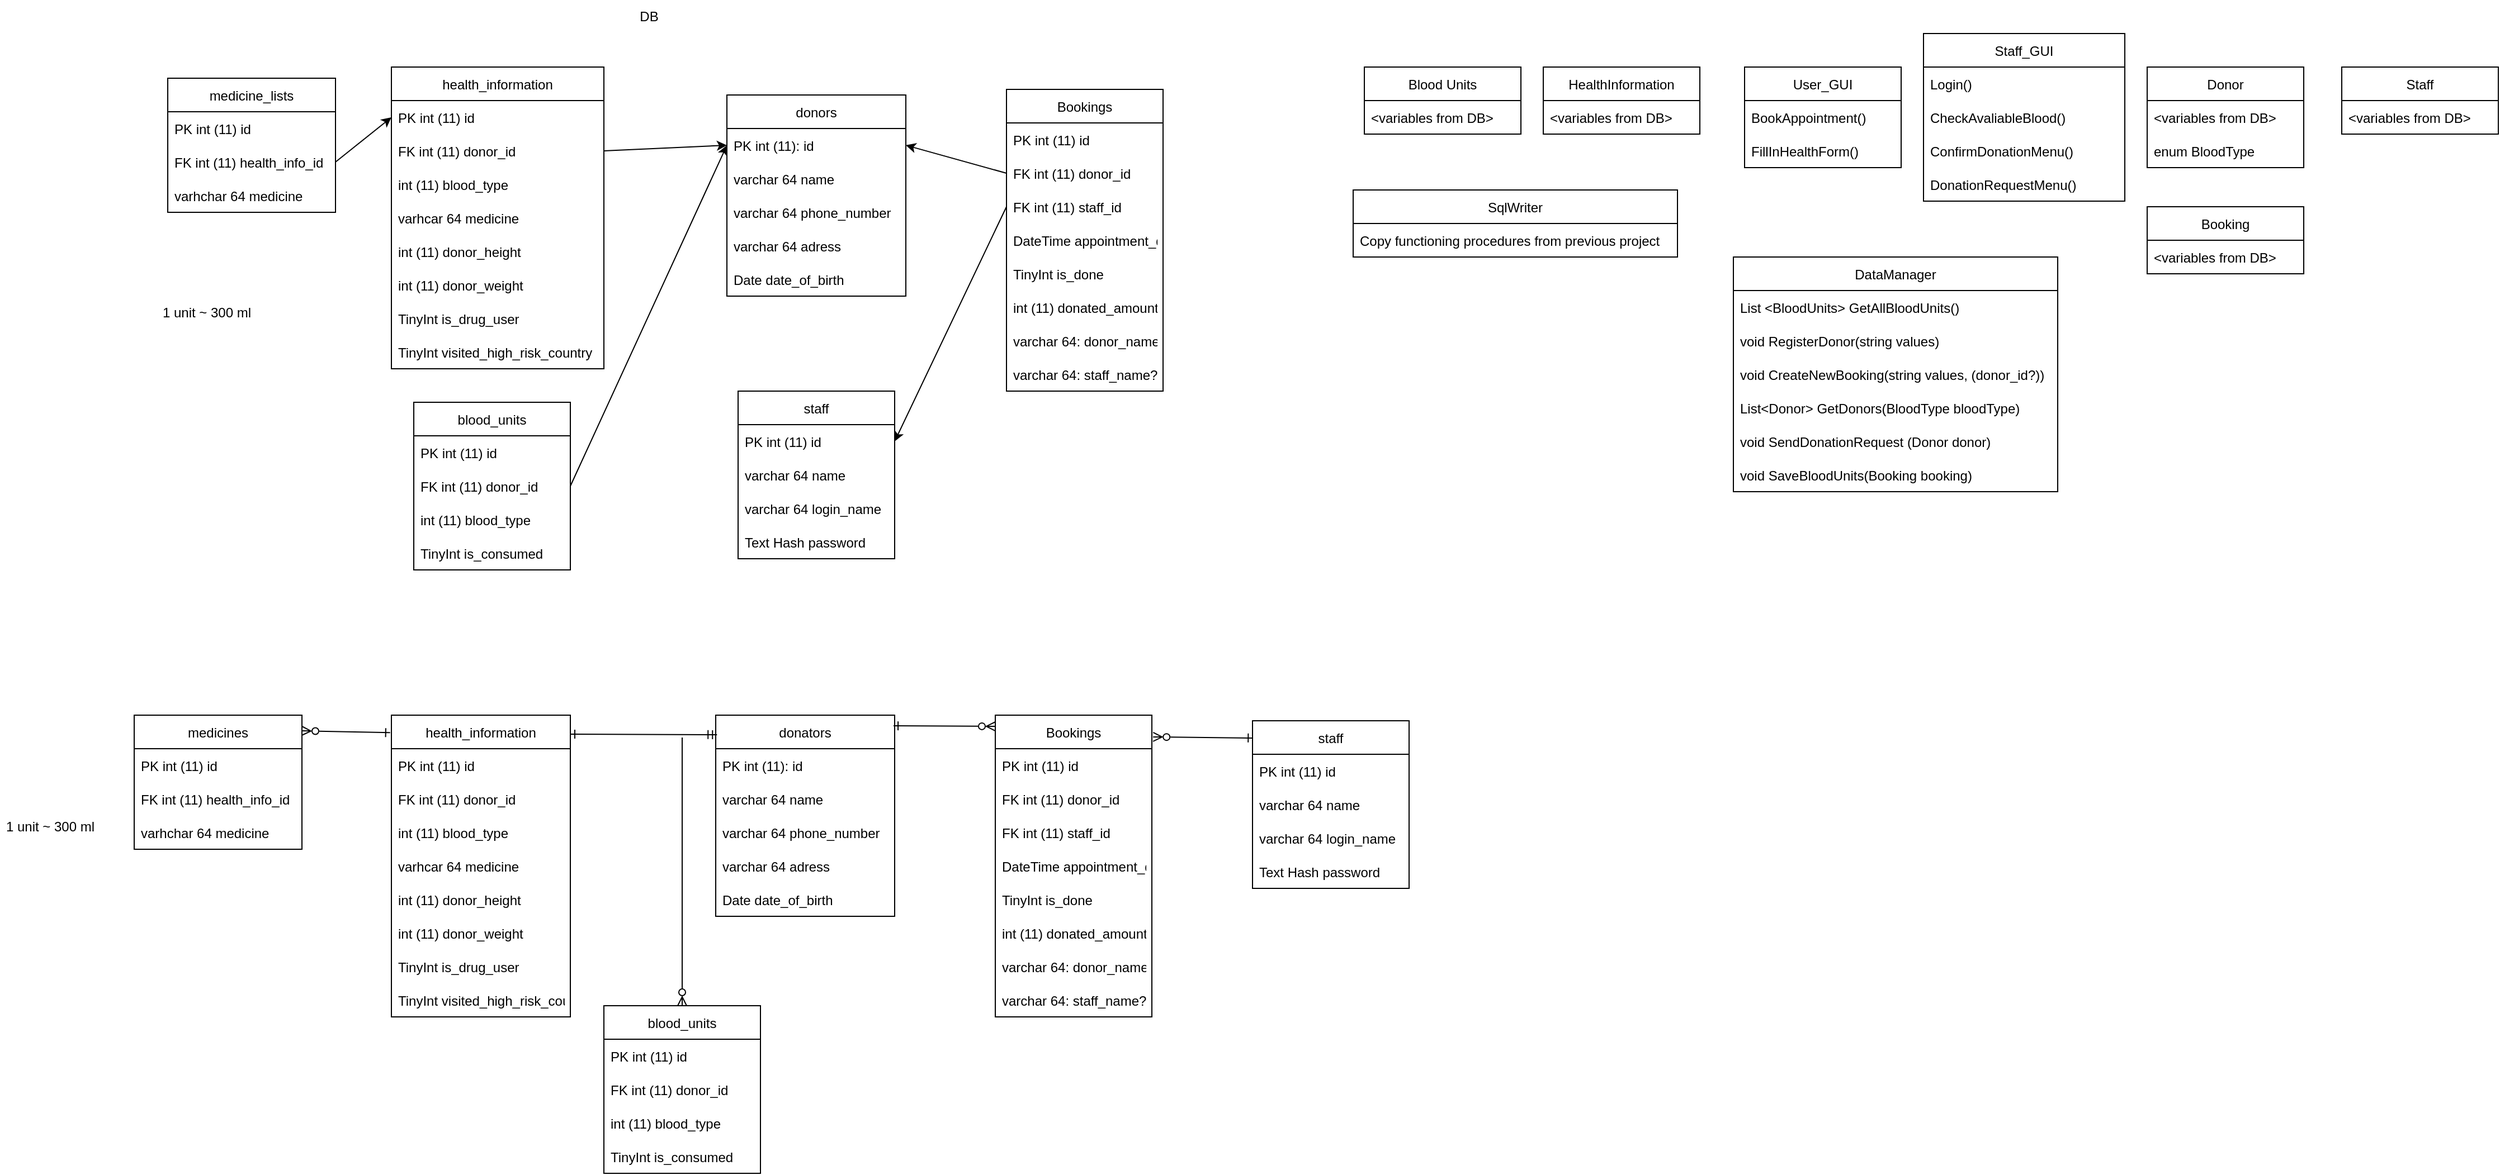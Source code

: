 <mxfile version="20.5.1" type="device"><diagram id="3hkA4njMmYi6qQgSDzNr" name="Sida-1"><mxGraphModel dx="2823" dy="1118" grid="1" gridSize="10" guides="1" tooltips="1" connect="1" arrows="1" fold="1" page="1" pageScale="1" pageWidth="827" pageHeight="1169" math="0" shadow="0"><root><mxCell id="0"/><mxCell id="1" parent="0"/><mxCell id="ZJ0-3q28XxviAL9PhtGV-5" value="health_information" style="swimlane;fontStyle=0;childLayout=stackLayout;horizontal=1;startSize=30;horizontalStack=0;resizeParent=1;resizeParentMax=0;resizeLast=0;collapsible=1;marginBottom=0;" vertex="1" parent="1"><mxGeometry x="-230" y="100" width="190" height="270" as="geometry"/></mxCell><mxCell id="ZJ0-3q28XxviAL9PhtGV-6" value="PK int (11) id" style="text;strokeColor=none;fillColor=none;align=left;verticalAlign=middle;spacingLeft=4;spacingRight=4;overflow=hidden;points=[[0,0.5],[1,0.5]];portConstraint=eastwest;rotatable=0;" vertex="1" parent="ZJ0-3q28XxviAL9PhtGV-5"><mxGeometry y="30" width="190" height="30" as="geometry"/></mxCell><mxCell id="ZJ0-3q28XxviAL9PhtGV-7" value="FK int (11) donor_id" style="text;strokeColor=none;fillColor=none;align=left;verticalAlign=middle;spacingLeft=4;spacingRight=4;overflow=hidden;points=[[0,0.5],[1,0.5]];portConstraint=eastwest;rotatable=0;" vertex="1" parent="ZJ0-3q28XxviAL9PhtGV-5"><mxGeometry y="60" width="190" height="30" as="geometry"/></mxCell><mxCell id="ZJ0-3q28XxviAL9PhtGV-8" value="int (11) blood_type" style="text;strokeColor=none;fillColor=none;align=left;verticalAlign=middle;spacingLeft=4;spacingRight=4;overflow=hidden;points=[[0,0.5],[1,0.5]];portConstraint=eastwest;rotatable=0;" vertex="1" parent="ZJ0-3q28XxviAL9PhtGV-5"><mxGeometry y="90" width="190" height="30" as="geometry"/></mxCell><mxCell id="ZJ0-3q28XxviAL9PhtGV-50" value="varhcar 64 medicine" style="text;strokeColor=none;fillColor=none;align=left;verticalAlign=middle;spacingLeft=4;spacingRight=4;overflow=hidden;points=[[0,0.5],[1,0.5]];portConstraint=eastwest;rotatable=0;" vertex="1" parent="ZJ0-3q28XxviAL9PhtGV-5"><mxGeometry y="120" width="190" height="30" as="geometry"/></mxCell><mxCell id="ZJ0-3q28XxviAL9PhtGV-60" value="int (11) donor_height" style="text;strokeColor=none;fillColor=none;align=left;verticalAlign=middle;spacingLeft=4;spacingRight=4;overflow=hidden;points=[[0,0.5],[1,0.5]];portConstraint=eastwest;rotatable=0;" vertex="1" parent="ZJ0-3q28XxviAL9PhtGV-5"><mxGeometry y="150" width="190" height="30" as="geometry"/></mxCell><mxCell id="ZJ0-3q28XxviAL9PhtGV-61" value="int (11) donor_weight" style="text;strokeColor=none;fillColor=none;align=left;verticalAlign=middle;spacingLeft=4;spacingRight=4;overflow=hidden;points=[[0,0.5],[1,0.5]];portConstraint=eastwest;rotatable=0;" vertex="1" parent="ZJ0-3q28XxviAL9PhtGV-5"><mxGeometry y="180" width="190" height="30" as="geometry"/></mxCell><mxCell id="ZJ0-3q28XxviAL9PhtGV-224" value="TinyInt is_drug_user" style="text;strokeColor=none;fillColor=none;align=left;verticalAlign=middle;spacingLeft=4;spacingRight=4;overflow=hidden;points=[[0,0.5],[1,0.5]];portConstraint=eastwest;rotatable=0;" vertex="1" parent="ZJ0-3q28XxviAL9PhtGV-5"><mxGeometry y="210" width="190" height="30" as="geometry"/></mxCell><mxCell id="ZJ0-3q28XxviAL9PhtGV-225" value="TinyInt visited_high_risk_country" style="text;strokeColor=none;fillColor=none;align=left;verticalAlign=middle;spacingLeft=4;spacingRight=4;overflow=hidden;points=[[0,0.5],[1,0.5]];portConstraint=eastwest;rotatable=0;" vertex="1" parent="ZJ0-3q28XxviAL9PhtGV-5"><mxGeometry y="240" width="190" height="30" as="geometry"/></mxCell><mxCell id="ZJ0-3q28XxviAL9PhtGV-25" value="donors" style="swimlane;fontStyle=0;childLayout=stackLayout;horizontal=1;startSize=30;horizontalStack=0;resizeParent=1;resizeParentMax=0;resizeLast=0;collapsible=1;marginBottom=0;" vertex="1" parent="1"><mxGeometry x="70" y="125" width="160" height="180" as="geometry"/></mxCell><mxCell id="ZJ0-3q28XxviAL9PhtGV-26" value="PK int (11): id" style="text;strokeColor=none;fillColor=none;align=left;verticalAlign=middle;spacingLeft=4;spacingRight=4;overflow=hidden;points=[[0,0.5],[1,0.5]];portConstraint=eastwest;rotatable=0;" vertex="1" parent="ZJ0-3q28XxviAL9PhtGV-25"><mxGeometry y="30" width="160" height="30" as="geometry"/></mxCell><mxCell id="ZJ0-3q28XxviAL9PhtGV-28" value="varchar 64 name" style="text;strokeColor=none;fillColor=none;align=left;verticalAlign=middle;spacingLeft=4;spacingRight=4;overflow=hidden;points=[[0,0.5],[1,0.5]];portConstraint=eastwest;rotatable=0;" vertex="1" parent="ZJ0-3q28XxviAL9PhtGV-25"><mxGeometry y="60" width="160" height="30" as="geometry"/></mxCell><mxCell id="ZJ0-3q28XxviAL9PhtGV-52" value="varchar 64 phone_number" style="text;strokeColor=none;fillColor=none;align=left;verticalAlign=middle;spacingLeft=4;spacingRight=4;overflow=hidden;points=[[0,0.5],[1,0.5]];portConstraint=eastwest;rotatable=0;" vertex="1" parent="ZJ0-3q28XxviAL9PhtGV-25"><mxGeometry y="90" width="160" height="30" as="geometry"/></mxCell><mxCell id="ZJ0-3q28XxviAL9PhtGV-53" value="varchar 64 adress" style="text;strokeColor=none;fillColor=none;align=left;verticalAlign=middle;spacingLeft=4;spacingRight=4;overflow=hidden;points=[[0,0.5],[1,0.5]];portConstraint=eastwest;rotatable=0;" vertex="1" parent="ZJ0-3q28XxviAL9PhtGV-25"><mxGeometry y="120" width="160" height="30" as="geometry"/></mxCell><mxCell id="ZJ0-3q28XxviAL9PhtGV-55" value="Date date_of_birth" style="text;strokeColor=none;fillColor=none;align=left;verticalAlign=middle;spacingLeft=4;spacingRight=4;overflow=hidden;points=[[0,0.5],[1,0.5]];portConstraint=eastwest;rotatable=0;" vertex="1" parent="ZJ0-3q28XxviAL9PhtGV-25"><mxGeometry y="150" width="160" height="30" as="geometry"/></mxCell><mxCell id="ZJ0-3q28XxviAL9PhtGV-29" value="User_GUI" style="swimlane;fontStyle=0;childLayout=stackLayout;horizontal=1;startSize=30;horizontalStack=0;resizeParent=1;resizeParentMax=0;resizeLast=0;collapsible=1;marginBottom=0;" vertex="1" parent="1"><mxGeometry x="980" y="100" width="140" height="90" as="geometry"/></mxCell><mxCell id="ZJ0-3q28XxviAL9PhtGV-196" value="BookAppointment()" style="text;strokeColor=none;fillColor=none;align=left;verticalAlign=middle;spacingLeft=4;spacingRight=4;overflow=hidden;points=[[0,0.5],[1,0.5]];portConstraint=eastwest;rotatable=0;" vertex="1" parent="ZJ0-3q28XxviAL9PhtGV-29"><mxGeometry y="30" width="140" height="30" as="geometry"/></mxCell><mxCell id="ZJ0-3q28XxviAL9PhtGV-197" value="FillInHealthForm()" style="text;strokeColor=none;fillColor=none;align=left;verticalAlign=middle;spacingLeft=4;spacingRight=4;overflow=hidden;points=[[0,0.5],[1,0.5]];portConstraint=eastwest;rotatable=0;" vertex="1" parent="ZJ0-3q28XxviAL9PhtGV-29"><mxGeometry y="60" width="140" height="30" as="geometry"/></mxCell><mxCell id="ZJ0-3q28XxviAL9PhtGV-37" value="staff" style="swimlane;fontStyle=0;childLayout=stackLayout;horizontal=1;startSize=30;horizontalStack=0;resizeParent=1;resizeParentMax=0;resizeLast=0;collapsible=1;marginBottom=0;" vertex="1" parent="1"><mxGeometry x="80" y="390" width="140" height="150" as="geometry"/></mxCell><mxCell id="ZJ0-3q28XxviAL9PhtGV-38" value="PK int (11) id" style="text;strokeColor=none;fillColor=none;align=left;verticalAlign=middle;spacingLeft=4;spacingRight=4;overflow=hidden;points=[[0,0.5],[1,0.5]];portConstraint=eastwest;rotatable=0;" vertex="1" parent="ZJ0-3q28XxviAL9PhtGV-37"><mxGeometry y="30" width="140" height="30" as="geometry"/></mxCell><mxCell id="ZJ0-3q28XxviAL9PhtGV-46" value="varchar 64 name" style="text;strokeColor=none;fillColor=none;align=left;verticalAlign=middle;spacingLeft=4;spacingRight=4;overflow=hidden;points=[[0,0.5],[1,0.5]];portConstraint=eastwest;rotatable=0;" vertex="1" parent="ZJ0-3q28XxviAL9PhtGV-37"><mxGeometry y="60" width="140" height="30" as="geometry"/></mxCell><mxCell id="ZJ0-3q28XxviAL9PhtGV-40" value="varchar 64 login_name" style="text;strokeColor=none;fillColor=none;align=left;verticalAlign=middle;spacingLeft=4;spacingRight=4;overflow=hidden;points=[[0,0.5],[1,0.5]];portConstraint=eastwest;rotatable=0;" vertex="1" parent="ZJ0-3q28XxviAL9PhtGV-37"><mxGeometry y="90" width="140" height="30" as="geometry"/></mxCell><mxCell id="ZJ0-3q28XxviAL9PhtGV-45" value="Text Hash password" style="text;strokeColor=none;fillColor=none;align=left;verticalAlign=middle;spacingLeft=4;spacingRight=4;overflow=hidden;points=[[0,0.5],[1,0.5]];portConstraint=eastwest;rotatable=0;" vertex="1" parent="ZJ0-3q28XxviAL9PhtGV-37"><mxGeometry y="120" width="140" height="30" as="geometry"/></mxCell><mxCell id="ZJ0-3q28XxviAL9PhtGV-41" value="DB" style="text;html=1;align=center;verticalAlign=middle;resizable=0;points=[];autosize=1;strokeColor=none;fillColor=none;" vertex="1" parent="1"><mxGeometry x="-20" y="40" width="40" height="30" as="geometry"/></mxCell><mxCell id="ZJ0-3q28XxviAL9PhtGV-56" value="Staff_GUI" style="swimlane;fontStyle=0;childLayout=stackLayout;horizontal=1;startSize=30;horizontalStack=0;resizeParent=1;resizeParentMax=0;resizeLast=0;collapsible=1;marginBottom=0;" vertex="1" parent="1"><mxGeometry x="1140" y="70" width="180" height="150" as="geometry"/></mxCell><mxCell id="ZJ0-3q28XxviAL9PhtGV-57" value="Login()" style="text;strokeColor=none;fillColor=none;align=left;verticalAlign=middle;spacingLeft=4;spacingRight=4;overflow=hidden;points=[[0,0.5],[1,0.5]];portConstraint=eastwest;rotatable=0;" vertex="1" parent="ZJ0-3q28XxviAL9PhtGV-56"><mxGeometry y="30" width="180" height="30" as="geometry"/></mxCell><mxCell id="ZJ0-3q28XxviAL9PhtGV-58" value="CheckAvaliableBlood()" style="text;strokeColor=none;fillColor=none;align=left;verticalAlign=middle;spacingLeft=4;spacingRight=4;overflow=hidden;points=[[0,0.5],[1,0.5]];portConstraint=eastwest;rotatable=0;" vertex="1" parent="ZJ0-3q28XxviAL9PhtGV-56"><mxGeometry y="60" width="180" height="30" as="geometry"/></mxCell><mxCell id="ZJ0-3q28XxviAL9PhtGV-59" value="ConfirmDonationMenu()" style="text;strokeColor=none;fillColor=none;align=left;verticalAlign=middle;spacingLeft=4;spacingRight=4;overflow=hidden;points=[[0,0.5],[1,0.5]];portConstraint=eastwest;rotatable=0;" vertex="1" parent="ZJ0-3q28XxviAL9PhtGV-56"><mxGeometry y="90" width="180" height="30" as="geometry"/></mxCell><mxCell id="ZJ0-3q28XxviAL9PhtGV-217" value="DonationRequestMenu()" style="text;strokeColor=none;fillColor=none;align=left;verticalAlign=middle;spacingLeft=4;spacingRight=4;overflow=hidden;points=[[0,0.5],[1,0.5]];portConstraint=eastwest;rotatable=0;" vertex="1" parent="ZJ0-3q28XxviAL9PhtGV-56"><mxGeometry y="120" width="180" height="30" as="geometry"/></mxCell><mxCell id="ZJ0-3q28XxviAL9PhtGV-62" value="medicine_lists" style="swimlane;fontStyle=0;childLayout=stackLayout;horizontal=1;startSize=30;horizontalStack=0;resizeParent=1;resizeParentMax=0;resizeLast=0;collapsible=1;marginBottom=0;" vertex="1" parent="1"><mxGeometry x="-430" y="110" width="150" height="120" as="geometry"/></mxCell><mxCell id="ZJ0-3q28XxviAL9PhtGV-63" value="PK int (11) id" style="text;strokeColor=none;fillColor=none;align=left;verticalAlign=middle;spacingLeft=4;spacingRight=4;overflow=hidden;points=[[0,0.5],[1,0.5]];portConstraint=eastwest;rotatable=0;" vertex="1" parent="ZJ0-3q28XxviAL9PhtGV-62"><mxGeometry y="30" width="150" height="30" as="geometry"/></mxCell><mxCell id="ZJ0-3q28XxviAL9PhtGV-64" value="FK int (11) health_info_id" style="text;strokeColor=none;fillColor=none;align=left;verticalAlign=middle;spacingLeft=4;spacingRight=4;overflow=hidden;points=[[0,0.5],[1,0.5]];portConstraint=eastwest;rotatable=0;" vertex="1" parent="ZJ0-3q28XxviAL9PhtGV-62"><mxGeometry y="60" width="150" height="30" as="geometry"/></mxCell><mxCell id="ZJ0-3q28XxviAL9PhtGV-65" value="varhchar 64 medicine" style="text;strokeColor=none;fillColor=none;align=left;verticalAlign=middle;spacingLeft=4;spacingRight=4;overflow=hidden;points=[[0,0.5],[1,0.5]];portConstraint=eastwest;rotatable=0;" vertex="1" parent="ZJ0-3q28XxviAL9PhtGV-62"><mxGeometry y="90" width="150" height="30" as="geometry"/></mxCell><mxCell id="ZJ0-3q28XxviAL9PhtGV-67" value="" style="endArrow=classic;html=1;rounded=0;exitX=1;exitY=0.5;exitDx=0;exitDy=0;entryX=0;entryY=0.5;entryDx=0;entryDy=0;" edge="1" parent="1" source="ZJ0-3q28XxviAL9PhtGV-64" target="ZJ0-3q28XxviAL9PhtGV-6"><mxGeometry width="50" height="50" relative="1" as="geometry"><mxPoint x="150" y="290" as="sourcePoint"/><mxPoint x="200" y="240" as="targetPoint"/></mxGeometry></mxCell><mxCell id="ZJ0-3q28XxviAL9PhtGV-74" value="1 unit ~ 300 ml" style="text;html=1;strokeColor=none;fillColor=none;align=center;verticalAlign=middle;whiteSpace=wrap;rounded=0;" vertex="1" parent="1"><mxGeometry x="-440" y="290" width="90" height="60" as="geometry"/></mxCell><mxCell id="ZJ0-3q28XxviAL9PhtGV-86" value="blood_units" style="swimlane;fontStyle=0;childLayout=stackLayout;horizontal=1;startSize=30;horizontalStack=0;resizeParent=1;resizeParentMax=0;resizeLast=0;collapsible=1;marginBottom=0;" vertex="1" parent="1"><mxGeometry x="-210" y="400" width="140" height="150" as="geometry"/></mxCell><mxCell id="ZJ0-3q28XxviAL9PhtGV-87" value="PK int (11) id" style="text;strokeColor=none;fillColor=none;align=left;verticalAlign=middle;spacingLeft=4;spacingRight=4;overflow=hidden;points=[[0,0.5],[1,0.5]];portConstraint=eastwest;rotatable=0;" vertex="1" parent="ZJ0-3q28XxviAL9PhtGV-86"><mxGeometry y="30" width="140" height="30" as="geometry"/></mxCell><mxCell id="ZJ0-3q28XxviAL9PhtGV-103" value="FK int (11) donor_id" style="text;strokeColor=none;fillColor=none;align=left;verticalAlign=middle;spacingLeft=4;spacingRight=4;overflow=hidden;points=[[0,0.5],[1,0.5]];portConstraint=eastwest;rotatable=0;" vertex="1" parent="ZJ0-3q28XxviAL9PhtGV-86"><mxGeometry y="60" width="140" height="30" as="geometry"/></mxCell><mxCell id="ZJ0-3q28XxviAL9PhtGV-88" value="int (11) blood_type" style="text;strokeColor=none;fillColor=none;align=left;verticalAlign=middle;spacingLeft=4;spacingRight=4;overflow=hidden;points=[[0,0.5],[1,0.5]];portConstraint=eastwest;rotatable=0;" vertex="1" parent="ZJ0-3q28XxviAL9PhtGV-86"><mxGeometry y="90" width="140" height="30" as="geometry"/></mxCell><mxCell id="ZJ0-3q28XxviAL9PhtGV-89" value="TinyInt is_consumed" style="text;strokeColor=none;fillColor=none;align=left;verticalAlign=middle;spacingLeft=4;spacingRight=4;overflow=hidden;points=[[0,0.5],[1,0.5]];portConstraint=eastwest;rotatable=0;" vertex="1" parent="ZJ0-3q28XxviAL9PhtGV-86"><mxGeometry y="120" width="140" height="30" as="geometry"/></mxCell><mxCell id="ZJ0-3q28XxviAL9PhtGV-105" value="" style="endArrow=classic;html=1;rounded=0;exitX=1;exitY=0.5;exitDx=0;exitDy=0;entryX=0;entryY=0.5;entryDx=0;entryDy=0;" edge="1" parent="1" source="ZJ0-3q28XxviAL9PhtGV-103" target="ZJ0-3q28XxviAL9PhtGV-26"><mxGeometry width="50" height="50" relative="1" as="geometry"><mxPoint x="-60" y="390" as="sourcePoint"/><mxPoint x="-10" y="340" as="targetPoint"/></mxGeometry></mxCell><mxCell id="ZJ0-3q28XxviAL9PhtGV-107" value="" style="endArrow=classic;html=1;rounded=0;exitX=0;exitY=0.5;exitDx=0;exitDy=0;entryX=1;entryY=0.5;entryDx=0;entryDy=0;" edge="1" parent="1" source="ZJ0-3q28XxviAL9PhtGV-12" target="ZJ0-3q28XxviAL9PhtGV-26"><mxGeometry width="50" height="50" relative="1" as="geometry"><mxPoint x="230" y="495" as="sourcePoint"/><mxPoint x="310" y="180" as="targetPoint"/></mxGeometry></mxCell><mxCell id="ZJ0-3q28XxviAL9PhtGV-108" value="" style="endArrow=classic;html=1;rounded=0;exitX=1;exitY=0.5;exitDx=0;exitDy=0;entryX=0;entryY=0.5;entryDx=0;entryDy=0;" edge="1" parent="1" source="ZJ0-3q28XxviAL9PhtGV-7" target="ZJ0-3q28XxviAL9PhtGV-26"><mxGeometry width="50" height="50" relative="1" as="geometry"><mxPoint x="80" y="320" as="sourcePoint"/><mxPoint x="170" y="20.0" as="targetPoint"/></mxGeometry></mxCell><mxCell id="ZJ0-3q28XxviAL9PhtGV-9" value="Bookings" style="swimlane;fontStyle=0;childLayout=stackLayout;horizontal=1;startSize=30;horizontalStack=0;resizeParent=1;resizeParentMax=0;resizeLast=0;collapsible=1;marginBottom=0;" vertex="1" parent="1"><mxGeometry x="320" y="120" width="140" height="270" as="geometry"/></mxCell><mxCell id="ZJ0-3q28XxviAL9PhtGV-11" value="PK int (11) id " style="text;strokeColor=none;fillColor=none;align=left;verticalAlign=middle;spacingLeft=4;spacingRight=4;overflow=hidden;points=[[0,0.5],[1,0.5]];portConstraint=eastwest;rotatable=0;" vertex="1" parent="ZJ0-3q28XxviAL9PhtGV-9"><mxGeometry y="30" width="140" height="30" as="geometry"/></mxCell><mxCell id="ZJ0-3q28XxviAL9PhtGV-12" value="FK int (11) donor_id" style="text;strokeColor=none;fillColor=none;align=left;verticalAlign=middle;spacingLeft=4;spacingRight=4;overflow=hidden;points=[[0,0.5],[1,0.5]];portConstraint=eastwest;rotatable=0;" vertex="1" parent="ZJ0-3q28XxviAL9PhtGV-9"><mxGeometry y="60" width="140" height="30" as="geometry"/></mxCell><mxCell id="ZJ0-3q28XxviAL9PhtGV-10" value="FK int (11) staff_id" style="text;strokeColor=none;fillColor=none;align=left;verticalAlign=middle;spacingLeft=4;spacingRight=4;overflow=hidden;points=[[0,0.5],[1,0.5]];portConstraint=eastwest;rotatable=0;" vertex="1" parent="ZJ0-3q28XxviAL9PhtGV-9"><mxGeometry y="90" width="140" height="30" as="geometry"/></mxCell><mxCell id="ZJ0-3q28XxviAL9PhtGV-43" value="DateTime appointment_date" style="text;strokeColor=none;fillColor=none;align=left;verticalAlign=middle;spacingLeft=4;spacingRight=4;overflow=hidden;points=[[0,0.5],[1,0.5]];portConstraint=eastwest;rotatable=0;" vertex="1" parent="ZJ0-3q28XxviAL9PhtGV-9"><mxGeometry y="120" width="140" height="30" as="geometry"/></mxCell><mxCell id="ZJ0-3q28XxviAL9PhtGV-44" value="TinyInt is_done" style="text;strokeColor=none;fillColor=none;align=left;verticalAlign=middle;spacingLeft=4;spacingRight=4;overflow=hidden;points=[[0,0.5],[1,0.5]];portConstraint=eastwest;rotatable=0;" vertex="1" parent="ZJ0-3q28XxviAL9PhtGV-9"><mxGeometry y="150" width="140" height="30" as="geometry"/></mxCell><mxCell id="ZJ0-3q28XxviAL9PhtGV-68" value="int (11) donated_amount_units" style="text;strokeColor=none;fillColor=none;align=left;verticalAlign=middle;spacingLeft=4;spacingRight=4;overflow=hidden;points=[[0,0.5],[1,0.5]];portConstraint=eastwest;rotatable=0;" vertex="1" parent="ZJ0-3q28XxviAL9PhtGV-9"><mxGeometry y="180" width="140" height="30" as="geometry"/></mxCell><mxCell id="ZJ0-3q28XxviAL9PhtGV-47" value="varchar 64: donor_name?" style="text;strokeColor=none;fillColor=none;align=left;verticalAlign=middle;spacingLeft=4;spacingRight=4;overflow=hidden;points=[[0,0.5],[1,0.5]];portConstraint=eastwest;rotatable=0;" vertex="1" parent="ZJ0-3q28XxviAL9PhtGV-9"><mxGeometry y="210" width="140" height="30" as="geometry"/></mxCell><mxCell id="ZJ0-3q28XxviAL9PhtGV-48" value="varchar 64: staff_name?" style="text;strokeColor=none;fillColor=none;align=left;verticalAlign=middle;spacingLeft=4;spacingRight=4;overflow=hidden;points=[[0,0.5],[1,0.5]];portConstraint=eastwest;rotatable=0;" vertex="1" parent="ZJ0-3q28XxviAL9PhtGV-9"><mxGeometry y="240" width="140" height="30" as="geometry"/></mxCell><mxCell id="ZJ0-3q28XxviAL9PhtGV-110" value="" style="endArrow=classic;html=1;rounded=0;entryX=1;entryY=0.5;entryDx=0;entryDy=0;exitX=0;exitY=0.5;exitDx=0;exitDy=0;" edge="1" parent="1" source="ZJ0-3q28XxviAL9PhtGV-10" target="ZJ0-3q28XxviAL9PhtGV-38"><mxGeometry width="50" height="50" relative="1" as="geometry"><mxPoint x="300" y="230" as="sourcePoint"/><mxPoint x="240" y="180" as="targetPoint"/></mxGeometry></mxCell><mxCell id="ZJ0-3q28XxviAL9PhtGV-111" value="health_information" style="swimlane;fontStyle=0;childLayout=stackLayout;horizontal=1;startSize=30;horizontalStack=0;resizeParent=1;resizeParentMax=0;resizeLast=0;collapsible=1;marginBottom=0;" vertex="1" parent="1"><mxGeometry x="-230" y="680" width="160" height="270" as="geometry"/></mxCell><mxCell id="ZJ0-3q28XxviAL9PhtGV-112" value="PK int (11) id" style="text;strokeColor=none;fillColor=none;align=left;verticalAlign=middle;spacingLeft=4;spacingRight=4;overflow=hidden;points=[[0,0.5],[1,0.5]];portConstraint=eastwest;rotatable=0;" vertex="1" parent="ZJ0-3q28XxviAL9PhtGV-111"><mxGeometry y="30" width="160" height="30" as="geometry"/></mxCell><mxCell id="ZJ0-3q28XxviAL9PhtGV-113" value="FK int (11) donor_id" style="text;strokeColor=none;fillColor=none;align=left;verticalAlign=middle;spacingLeft=4;spacingRight=4;overflow=hidden;points=[[0,0.5],[1,0.5]];portConstraint=eastwest;rotatable=0;" vertex="1" parent="ZJ0-3q28XxviAL9PhtGV-111"><mxGeometry y="60" width="160" height="30" as="geometry"/></mxCell><mxCell id="ZJ0-3q28XxviAL9PhtGV-114" value="int (11) blood_type" style="text;strokeColor=none;fillColor=none;align=left;verticalAlign=middle;spacingLeft=4;spacingRight=4;overflow=hidden;points=[[0,0.5],[1,0.5]];portConstraint=eastwest;rotatable=0;" vertex="1" parent="ZJ0-3q28XxviAL9PhtGV-111"><mxGeometry y="90" width="160" height="30" as="geometry"/></mxCell><mxCell id="ZJ0-3q28XxviAL9PhtGV-115" value="varhcar 64 medicine" style="text;strokeColor=none;fillColor=none;align=left;verticalAlign=middle;spacingLeft=4;spacingRight=4;overflow=hidden;points=[[0,0.5],[1,0.5]];portConstraint=eastwest;rotatable=0;" vertex="1" parent="ZJ0-3q28XxviAL9PhtGV-111"><mxGeometry y="120" width="160" height="30" as="geometry"/></mxCell><mxCell id="ZJ0-3q28XxviAL9PhtGV-116" value="int (11) donor_height" style="text;strokeColor=none;fillColor=none;align=left;verticalAlign=middle;spacingLeft=4;spacingRight=4;overflow=hidden;points=[[0,0.5],[1,0.5]];portConstraint=eastwest;rotatable=0;" vertex="1" parent="ZJ0-3q28XxviAL9PhtGV-111"><mxGeometry y="150" width="160" height="30" as="geometry"/></mxCell><mxCell id="ZJ0-3q28XxviAL9PhtGV-117" value="int (11) donor_weight" style="text;strokeColor=none;fillColor=none;align=left;verticalAlign=middle;spacingLeft=4;spacingRight=4;overflow=hidden;points=[[0,0.5],[1,0.5]];portConstraint=eastwest;rotatable=0;" vertex="1" parent="ZJ0-3q28XxviAL9PhtGV-111"><mxGeometry y="180" width="160" height="30" as="geometry"/></mxCell><mxCell id="ZJ0-3q28XxviAL9PhtGV-227" value="TinyInt is_drug_user" style="text;strokeColor=none;fillColor=none;align=left;verticalAlign=middle;spacingLeft=4;spacingRight=4;overflow=hidden;points=[[0,0.5],[1,0.5]];portConstraint=eastwest;rotatable=0;" vertex="1" parent="ZJ0-3q28XxviAL9PhtGV-111"><mxGeometry y="210" width="160" height="30" as="geometry"/></mxCell><mxCell id="ZJ0-3q28XxviAL9PhtGV-226" value="TinyInt visited_high_risk_country" style="text;strokeColor=none;fillColor=none;align=left;verticalAlign=middle;spacingLeft=4;spacingRight=4;overflow=hidden;points=[[0,0.5],[1,0.5]];portConstraint=eastwest;rotatable=0;" vertex="1" parent="ZJ0-3q28XxviAL9PhtGV-111"><mxGeometry y="240" width="160" height="30" as="geometry"/></mxCell><mxCell id="ZJ0-3q28XxviAL9PhtGV-119" value="donators" style="swimlane;fontStyle=0;childLayout=stackLayout;horizontal=1;startSize=30;horizontalStack=0;resizeParent=1;resizeParentMax=0;resizeLast=0;collapsible=1;marginBottom=0;" vertex="1" parent="1"><mxGeometry x="60" y="680" width="160" height="180" as="geometry"/></mxCell><mxCell id="ZJ0-3q28XxviAL9PhtGV-120" value="PK int (11): id" style="text;strokeColor=none;fillColor=none;align=left;verticalAlign=middle;spacingLeft=4;spacingRight=4;overflow=hidden;points=[[0,0.5],[1,0.5]];portConstraint=eastwest;rotatable=0;" vertex="1" parent="ZJ0-3q28XxviAL9PhtGV-119"><mxGeometry y="30" width="160" height="30" as="geometry"/></mxCell><mxCell id="ZJ0-3q28XxviAL9PhtGV-121" value="varchar 64 name" style="text;strokeColor=none;fillColor=none;align=left;verticalAlign=middle;spacingLeft=4;spacingRight=4;overflow=hidden;points=[[0,0.5],[1,0.5]];portConstraint=eastwest;rotatable=0;" vertex="1" parent="ZJ0-3q28XxviAL9PhtGV-119"><mxGeometry y="60" width="160" height="30" as="geometry"/></mxCell><mxCell id="ZJ0-3q28XxviAL9PhtGV-122" value="varchar 64 phone_number" style="text;strokeColor=none;fillColor=none;align=left;verticalAlign=middle;spacingLeft=4;spacingRight=4;overflow=hidden;points=[[0,0.5],[1,0.5]];portConstraint=eastwest;rotatable=0;" vertex="1" parent="ZJ0-3q28XxviAL9PhtGV-119"><mxGeometry y="90" width="160" height="30" as="geometry"/></mxCell><mxCell id="ZJ0-3q28XxviAL9PhtGV-123" value="varchar 64 adress" style="text;strokeColor=none;fillColor=none;align=left;verticalAlign=middle;spacingLeft=4;spacingRight=4;overflow=hidden;points=[[0,0.5],[1,0.5]];portConstraint=eastwest;rotatable=0;" vertex="1" parent="ZJ0-3q28XxviAL9PhtGV-119"><mxGeometry y="120" width="160" height="30" as="geometry"/></mxCell><mxCell id="ZJ0-3q28XxviAL9PhtGV-124" value="Date date_of_birth" style="text;strokeColor=none;fillColor=none;align=left;verticalAlign=middle;spacingLeft=4;spacingRight=4;overflow=hidden;points=[[0,0.5],[1,0.5]];portConstraint=eastwest;rotatable=0;" vertex="1" parent="ZJ0-3q28XxviAL9PhtGV-119"><mxGeometry y="150" width="160" height="30" as="geometry"/></mxCell><mxCell id="ZJ0-3q28XxviAL9PhtGV-125" value="staff" style="swimlane;fontStyle=0;childLayout=stackLayout;horizontal=1;startSize=30;horizontalStack=0;resizeParent=1;resizeParentMax=0;resizeLast=0;collapsible=1;marginBottom=0;" vertex="1" parent="1"><mxGeometry x="540" y="685" width="140" height="150" as="geometry"/></mxCell><mxCell id="ZJ0-3q28XxviAL9PhtGV-126" value="PK int (11) id" style="text;strokeColor=none;fillColor=none;align=left;verticalAlign=middle;spacingLeft=4;spacingRight=4;overflow=hidden;points=[[0,0.5],[1,0.5]];portConstraint=eastwest;rotatable=0;" vertex="1" parent="ZJ0-3q28XxviAL9PhtGV-125"><mxGeometry y="30" width="140" height="30" as="geometry"/></mxCell><mxCell id="ZJ0-3q28XxviAL9PhtGV-127" value="varchar 64 name" style="text;strokeColor=none;fillColor=none;align=left;verticalAlign=middle;spacingLeft=4;spacingRight=4;overflow=hidden;points=[[0,0.5],[1,0.5]];portConstraint=eastwest;rotatable=0;" vertex="1" parent="ZJ0-3q28XxviAL9PhtGV-125"><mxGeometry y="60" width="140" height="30" as="geometry"/></mxCell><mxCell id="ZJ0-3q28XxviAL9PhtGV-128" value="varchar 64 login_name" style="text;strokeColor=none;fillColor=none;align=left;verticalAlign=middle;spacingLeft=4;spacingRight=4;overflow=hidden;points=[[0,0.5],[1,0.5]];portConstraint=eastwest;rotatable=0;" vertex="1" parent="ZJ0-3q28XxviAL9PhtGV-125"><mxGeometry y="90" width="140" height="30" as="geometry"/></mxCell><mxCell id="ZJ0-3q28XxviAL9PhtGV-129" value="Text Hash password" style="text;strokeColor=none;fillColor=none;align=left;verticalAlign=middle;spacingLeft=4;spacingRight=4;overflow=hidden;points=[[0,0.5],[1,0.5]];portConstraint=eastwest;rotatable=0;" vertex="1" parent="ZJ0-3q28XxviAL9PhtGV-125"><mxGeometry y="120" width="140" height="30" as="geometry"/></mxCell><mxCell id="ZJ0-3q28XxviAL9PhtGV-131" value="medicines" style="swimlane;fontStyle=0;childLayout=stackLayout;horizontal=1;startSize=30;horizontalStack=0;resizeParent=1;resizeParentMax=0;resizeLast=0;collapsible=1;marginBottom=0;" vertex="1" parent="1"><mxGeometry x="-460" y="680" width="150" height="120" as="geometry"/></mxCell><mxCell id="ZJ0-3q28XxviAL9PhtGV-132" value="PK int (11) id" style="text;strokeColor=none;fillColor=none;align=left;verticalAlign=middle;spacingLeft=4;spacingRight=4;overflow=hidden;points=[[0,0.5],[1,0.5]];portConstraint=eastwest;rotatable=0;" vertex="1" parent="ZJ0-3q28XxviAL9PhtGV-131"><mxGeometry y="30" width="150" height="30" as="geometry"/></mxCell><mxCell id="ZJ0-3q28XxviAL9PhtGV-133" value="FK int (11) health_info_id" style="text;strokeColor=none;fillColor=none;align=left;verticalAlign=middle;spacingLeft=4;spacingRight=4;overflow=hidden;points=[[0,0.5],[1,0.5]];portConstraint=eastwest;rotatable=0;" vertex="1" parent="ZJ0-3q28XxviAL9PhtGV-131"><mxGeometry y="60" width="150" height="30" as="geometry"/></mxCell><mxCell id="ZJ0-3q28XxviAL9PhtGV-134" value="varhchar 64 medicine" style="text;strokeColor=none;fillColor=none;align=left;verticalAlign=middle;spacingLeft=4;spacingRight=4;overflow=hidden;points=[[0,0.5],[1,0.5]];portConstraint=eastwest;rotatable=0;" vertex="1" parent="ZJ0-3q28XxviAL9PhtGV-131"><mxGeometry y="90" width="150" height="30" as="geometry"/></mxCell><mxCell id="ZJ0-3q28XxviAL9PhtGV-136" value="1 unit ~ 300 ml" style="text;html=1;strokeColor=none;fillColor=none;align=center;verticalAlign=middle;whiteSpace=wrap;rounded=0;" vertex="1" parent="1"><mxGeometry x="-580" y="750" width="90" height="60" as="geometry"/></mxCell><mxCell id="ZJ0-3q28XxviAL9PhtGV-137" value="blood_units" style="swimlane;fontStyle=0;childLayout=stackLayout;horizontal=1;startSize=30;horizontalStack=0;resizeParent=1;resizeParentMax=0;resizeLast=0;collapsible=1;marginBottom=0;" vertex="1" parent="1"><mxGeometry x="-40" y="940" width="140" height="150" as="geometry"/></mxCell><mxCell id="ZJ0-3q28XxviAL9PhtGV-138" value="PK int (11) id" style="text;strokeColor=none;fillColor=none;align=left;verticalAlign=middle;spacingLeft=4;spacingRight=4;overflow=hidden;points=[[0,0.5],[1,0.5]];portConstraint=eastwest;rotatable=0;" vertex="1" parent="ZJ0-3q28XxviAL9PhtGV-137"><mxGeometry y="30" width="140" height="30" as="geometry"/></mxCell><mxCell id="ZJ0-3q28XxviAL9PhtGV-139" value="FK int (11) donor_id" style="text;strokeColor=none;fillColor=none;align=left;verticalAlign=middle;spacingLeft=4;spacingRight=4;overflow=hidden;points=[[0,0.5],[1,0.5]];portConstraint=eastwest;rotatable=0;" vertex="1" parent="ZJ0-3q28XxviAL9PhtGV-137"><mxGeometry y="60" width="140" height="30" as="geometry"/></mxCell><mxCell id="ZJ0-3q28XxviAL9PhtGV-140" value="int (11) blood_type" style="text;strokeColor=none;fillColor=none;align=left;verticalAlign=middle;spacingLeft=4;spacingRight=4;overflow=hidden;points=[[0,0.5],[1,0.5]];portConstraint=eastwest;rotatable=0;" vertex="1" parent="ZJ0-3q28XxviAL9PhtGV-137"><mxGeometry y="90" width="140" height="30" as="geometry"/></mxCell><mxCell id="ZJ0-3q28XxviAL9PhtGV-141" value="TinyInt is_consumed" style="text;strokeColor=none;fillColor=none;align=left;verticalAlign=middle;spacingLeft=4;spacingRight=4;overflow=hidden;points=[[0,0.5],[1,0.5]];portConstraint=eastwest;rotatable=0;" vertex="1" parent="ZJ0-3q28XxviAL9PhtGV-137"><mxGeometry y="120" width="140" height="30" as="geometry"/></mxCell><mxCell id="ZJ0-3q28XxviAL9PhtGV-145" value="Bookings" style="swimlane;fontStyle=0;childLayout=stackLayout;horizontal=1;startSize=30;horizontalStack=0;resizeParent=1;resizeParentMax=0;resizeLast=0;collapsible=1;marginBottom=0;" vertex="1" parent="1"><mxGeometry x="310" y="680" width="140" height="270" as="geometry"/></mxCell><mxCell id="ZJ0-3q28XxviAL9PhtGV-146" value="PK int (11) id " style="text;strokeColor=none;fillColor=none;align=left;verticalAlign=middle;spacingLeft=4;spacingRight=4;overflow=hidden;points=[[0,0.5],[1,0.5]];portConstraint=eastwest;rotatable=0;" vertex="1" parent="ZJ0-3q28XxviAL9PhtGV-145"><mxGeometry y="30" width="140" height="30" as="geometry"/></mxCell><mxCell id="ZJ0-3q28XxviAL9PhtGV-147" value="FK int (11) donor_id" style="text;strokeColor=none;fillColor=none;align=left;verticalAlign=middle;spacingLeft=4;spacingRight=4;overflow=hidden;points=[[0,0.5],[1,0.5]];portConstraint=eastwest;rotatable=0;" vertex="1" parent="ZJ0-3q28XxviAL9PhtGV-145"><mxGeometry y="60" width="140" height="30" as="geometry"/></mxCell><mxCell id="ZJ0-3q28XxviAL9PhtGV-148" value="FK int (11) staff_id" style="text;strokeColor=none;fillColor=none;align=left;verticalAlign=middle;spacingLeft=4;spacingRight=4;overflow=hidden;points=[[0,0.5],[1,0.5]];portConstraint=eastwest;rotatable=0;" vertex="1" parent="ZJ0-3q28XxviAL9PhtGV-145"><mxGeometry y="90" width="140" height="30" as="geometry"/></mxCell><mxCell id="ZJ0-3q28XxviAL9PhtGV-149" value="DateTime appointment_date" style="text;strokeColor=none;fillColor=none;align=left;verticalAlign=middle;spacingLeft=4;spacingRight=4;overflow=hidden;points=[[0,0.5],[1,0.5]];portConstraint=eastwest;rotatable=0;" vertex="1" parent="ZJ0-3q28XxviAL9PhtGV-145"><mxGeometry y="120" width="140" height="30" as="geometry"/></mxCell><mxCell id="ZJ0-3q28XxviAL9PhtGV-150" value="TinyInt is_done" style="text;strokeColor=none;fillColor=none;align=left;verticalAlign=middle;spacingLeft=4;spacingRight=4;overflow=hidden;points=[[0,0.5],[1,0.5]];portConstraint=eastwest;rotatable=0;" vertex="1" parent="ZJ0-3q28XxviAL9PhtGV-145"><mxGeometry y="150" width="140" height="30" as="geometry"/></mxCell><mxCell id="ZJ0-3q28XxviAL9PhtGV-151" value="int (11) donated_amount_units" style="text;strokeColor=none;fillColor=none;align=left;verticalAlign=middle;spacingLeft=4;spacingRight=4;overflow=hidden;points=[[0,0.5],[1,0.5]];portConstraint=eastwest;rotatable=0;" vertex="1" parent="ZJ0-3q28XxviAL9PhtGV-145"><mxGeometry y="180" width="140" height="30" as="geometry"/></mxCell><mxCell id="ZJ0-3q28XxviAL9PhtGV-152" value="varchar 64: donor_name?" style="text;strokeColor=none;fillColor=none;align=left;verticalAlign=middle;spacingLeft=4;spacingRight=4;overflow=hidden;points=[[0,0.5],[1,0.5]];portConstraint=eastwest;rotatable=0;" vertex="1" parent="ZJ0-3q28XxviAL9PhtGV-145"><mxGeometry y="210" width="140" height="30" as="geometry"/></mxCell><mxCell id="ZJ0-3q28XxviAL9PhtGV-153" value="varchar 64: staff_name?" style="text;strokeColor=none;fillColor=none;align=left;verticalAlign=middle;spacingLeft=4;spacingRight=4;overflow=hidden;points=[[0,0.5],[1,0.5]];portConstraint=eastwest;rotatable=0;" vertex="1" parent="ZJ0-3q28XxviAL9PhtGV-145"><mxGeometry y="240" width="140" height="30" as="geometry"/></mxCell><mxCell id="ZJ0-3q28XxviAL9PhtGV-155" value="" style="endArrow=ERone;html=1;rounded=0;entryX=0.001;entryY=0.103;entryDx=0;entryDy=0;entryPerimeter=0;exitX=1.008;exitY=0.072;exitDx=0;exitDy=0;exitPerimeter=0;startArrow=ERzeroToMany;startFill=0;endFill=0;" edge="1" parent="1" source="ZJ0-3q28XxviAL9PhtGV-145" target="ZJ0-3q28XxviAL9PhtGV-125"><mxGeometry width="50" height="50" relative="1" as="geometry"><mxPoint x="150" y="780" as="sourcePoint"/><mxPoint x="200" y="730" as="targetPoint"/></mxGeometry></mxCell><mxCell id="ZJ0-3q28XxviAL9PhtGV-157" value="" style="endArrow=ERzeroToMany;html=1;rounded=0;exitX=0.994;exitY=0.053;exitDx=0;exitDy=0;exitPerimeter=0;startArrow=ERone;startFill=0;endFill=0;" edge="1" parent="1" source="ZJ0-3q28XxviAL9PhtGV-119"><mxGeometry width="50" height="50" relative="1" as="geometry"><mxPoint x="230" y="800" as="sourcePoint"/><mxPoint x="310" y="690" as="targetPoint"/></mxGeometry></mxCell><mxCell id="ZJ0-3q28XxviAL9PhtGV-159" value="" style="endArrow=ERmandOne;html=1;rounded=0;entryX=0.007;entryY=0.097;entryDx=0;entryDy=0;entryPerimeter=0;startArrow=ERone;startFill=0;endFill=0;" edge="1" parent="1" target="ZJ0-3q28XxviAL9PhtGV-119"><mxGeometry width="50" height="50" relative="1" as="geometry"><mxPoint x="-70" y="697" as="sourcePoint"/><mxPoint y="750" as="targetPoint"/></mxGeometry></mxCell><mxCell id="ZJ0-3q28XxviAL9PhtGV-160" value="" style="endArrow=ERone;html=1;rounded=0;entryX=-0.007;entryY=0.058;entryDx=0;entryDy=0;entryPerimeter=0;startArrow=ERzeroToMany;startFill=0;endFill=0;" edge="1" parent="1" target="ZJ0-3q28XxviAL9PhtGV-111"><mxGeometry width="50" height="50" relative="1" as="geometry"><mxPoint x="-310" y="694" as="sourcePoint"/><mxPoint x="-10" y="760" as="targetPoint"/></mxGeometry></mxCell><mxCell id="ZJ0-3q28XxviAL9PhtGV-161" value="" style="endArrow=none;html=1;rounded=0;exitX=0.5;exitY=0;exitDx=0;exitDy=0;startArrow=ERzeroToMany;startFill=0;" edge="1" parent="1" source="ZJ0-3q28XxviAL9PhtGV-137"><mxGeometry width="50" height="50" relative="1" as="geometry"><mxPoint x="-30" y="800" as="sourcePoint"/><mxPoint x="30" y="700" as="targetPoint"/></mxGeometry></mxCell><mxCell id="ZJ0-3q28XxviAL9PhtGV-162" value="Donor" style="swimlane;fontStyle=0;childLayout=stackLayout;horizontal=1;startSize=30;horizontalStack=0;resizeParent=1;resizeParentMax=0;resizeLast=0;collapsible=1;marginBottom=0;" vertex="1" parent="1"><mxGeometry x="1340" y="100" width="140" height="90" as="geometry"/></mxCell><mxCell id="ZJ0-3q28XxviAL9PhtGV-200" value="&lt;variables from DB&gt;" style="text;strokeColor=none;fillColor=none;align=left;verticalAlign=middle;spacingLeft=4;spacingRight=4;overflow=hidden;points=[[0,0.5],[1,0.5]];portConstraint=eastwest;rotatable=0;" vertex="1" parent="ZJ0-3q28XxviAL9PhtGV-162"><mxGeometry y="30" width="140" height="30" as="geometry"/></mxCell><mxCell id="ZJ0-3q28XxviAL9PhtGV-163" value="enum BloodType" style="text;strokeColor=none;fillColor=none;align=left;verticalAlign=middle;spacingLeft=4;spacingRight=4;overflow=hidden;points=[[0,0.5],[1,0.5]];portConstraint=eastwest;rotatable=0;" vertex="1" parent="ZJ0-3q28XxviAL9PhtGV-162"><mxGeometry y="60" width="140" height="30" as="geometry"/></mxCell><mxCell id="ZJ0-3q28XxviAL9PhtGV-170" value="SqlWriter" style="swimlane;fontStyle=0;childLayout=stackLayout;horizontal=1;startSize=30;horizontalStack=0;resizeParent=1;resizeParentMax=0;resizeLast=0;collapsible=1;marginBottom=0;" vertex="1" parent="1"><mxGeometry x="630" y="210" width="290" height="60" as="geometry"/></mxCell><mxCell id="ZJ0-3q28XxviAL9PhtGV-195" value="Copy functioning procedures from previous project" style="text;strokeColor=none;fillColor=none;align=left;verticalAlign=middle;spacingLeft=4;spacingRight=4;overflow=hidden;points=[[0,0.5],[1,0.5]];portConstraint=eastwest;rotatable=0;" vertex="1" parent="ZJ0-3q28XxviAL9PhtGV-170"><mxGeometry y="30" width="290" height="30" as="geometry"/></mxCell><mxCell id="ZJ0-3q28XxviAL9PhtGV-182" value="HealthInformation" style="swimlane;fontStyle=0;childLayout=stackLayout;horizontal=1;startSize=30;horizontalStack=0;resizeParent=1;resizeParentMax=0;resizeLast=0;collapsible=1;marginBottom=0;" vertex="1" parent="1"><mxGeometry x="800" y="100" width="140" height="60" as="geometry"/></mxCell><mxCell id="ZJ0-3q28XxviAL9PhtGV-198" value="&lt;variables from DB&gt;" style="text;strokeColor=none;fillColor=none;align=left;verticalAlign=middle;spacingLeft=4;spacingRight=4;overflow=hidden;points=[[0,0.5],[1,0.5]];portConstraint=eastwest;rotatable=0;" vertex="1" parent="ZJ0-3q28XxviAL9PhtGV-182"><mxGeometry y="30" width="140" height="30" as="geometry"/></mxCell><mxCell id="ZJ0-3q28XxviAL9PhtGV-186" value="Staff" style="swimlane;fontStyle=0;childLayout=stackLayout;horizontal=1;startSize=30;horizontalStack=0;resizeParent=1;resizeParentMax=0;resizeLast=0;collapsible=1;marginBottom=0;" vertex="1" parent="1"><mxGeometry x="1514" y="100" width="140" height="60" as="geometry"/></mxCell><mxCell id="ZJ0-3q28XxviAL9PhtGV-199" value="&lt;variables from DB&gt;" style="text;strokeColor=none;fillColor=none;align=left;verticalAlign=middle;spacingLeft=4;spacingRight=4;overflow=hidden;points=[[0,0.5],[1,0.5]];portConstraint=eastwest;rotatable=0;" vertex="1" parent="ZJ0-3q28XxviAL9PhtGV-186"><mxGeometry y="30" width="140" height="30" as="geometry"/></mxCell><mxCell id="ZJ0-3q28XxviAL9PhtGV-190" value="Blood Units" style="swimlane;fontStyle=0;childLayout=stackLayout;horizontal=1;startSize=30;horizontalStack=0;resizeParent=1;resizeParentMax=0;resizeLast=0;collapsible=1;marginBottom=0;" vertex="1" parent="1"><mxGeometry x="640" y="100" width="140" height="60" as="geometry"/></mxCell><mxCell id="ZJ0-3q28XxviAL9PhtGV-202" value="&lt;variables from DB&gt;" style="text;strokeColor=none;fillColor=none;align=left;verticalAlign=middle;spacingLeft=4;spacingRight=4;overflow=hidden;points=[[0,0.5],[1,0.5]];portConstraint=eastwest;rotatable=0;" vertex="1" parent="ZJ0-3q28XxviAL9PhtGV-190"><mxGeometry y="30" width="140" height="30" as="geometry"/></mxCell><mxCell id="ZJ0-3q28XxviAL9PhtGV-209" value="Booking" style="swimlane;fontStyle=0;childLayout=stackLayout;horizontal=1;startSize=30;horizontalStack=0;resizeParent=1;resizeParentMax=0;resizeLast=0;collapsible=1;marginBottom=0;" vertex="1" parent="1"><mxGeometry x="1340" y="225" width="140" height="60" as="geometry"/></mxCell><mxCell id="ZJ0-3q28XxviAL9PhtGV-213" value="&lt;variables from DB&gt;" style="text;strokeColor=none;fillColor=none;align=left;verticalAlign=middle;spacingLeft=4;spacingRight=4;overflow=hidden;points=[[0,0.5],[1,0.5]];portConstraint=eastwest;rotatable=0;" vertex="1" parent="ZJ0-3q28XxviAL9PhtGV-209"><mxGeometry y="30" width="140" height="30" as="geometry"/></mxCell><mxCell id="ZJ0-3q28XxviAL9PhtGV-203" value="DataManager" style="swimlane;fontStyle=0;childLayout=stackLayout;horizontal=1;startSize=30;horizontalStack=0;resizeParent=1;resizeParentMax=0;resizeLast=0;collapsible=1;marginBottom=0;" vertex="1" parent="1"><mxGeometry x="970" y="270" width="290" height="210" as="geometry"/></mxCell><mxCell id="ZJ0-3q28XxviAL9PhtGV-204" value="List &lt;BloodUnits&gt; GetAllBloodUnits()" style="text;strokeColor=none;fillColor=none;align=left;verticalAlign=middle;spacingLeft=4;spacingRight=4;overflow=hidden;points=[[0,0.5],[1,0.5]];portConstraint=eastwest;rotatable=0;" vertex="1" parent="ZJ0-3q28XxviAL9PhtGV-203"><mxGeometry y="30" width="290" height="30" as="geometry"/></mxCell><mxCell id="ZJ0-3q28XxviAL9PhtGV-206" value="void RegisterDonor(string values)" style="text;strokeColor=none;fillColor=none;align=left;verticalAlign=middle;spacingLeft=4;spacingRight=4;overflow=hidden;points=[[0,0.5],[1,0.5]];portConstraint=eastwest;rotatable=0;" vertex="1" parent="ZJ0-3q28XxviAL9PhtGV-203"><mxGeometry y="60" width="290" height="30" as="geometry"/></mxCell><mxCell id="ZJ0-3q28XxviAL9PhtGV-208" value="void CreateNewBooking(string values, (donor_id?))" style="text;strokeColor=none;fillColor=none;align=left;verticalAlign=middle;spacingLeft=4;spacingRight=4;overflow=hidden;points=[[0,0.5],[1,0.5]];portConstraint=eastwest;rotatable=0;" vertex="1" parent="ZJ0-3q28XxviAL9PhtGV-203"><mxGeometry y="90" width="290" height="30" as="geometry"/></mxCell><mxCell id="ZJ0-3q28XxviAL9PhtGV-207" value="List&lt;Donor&gt; GetDonors(BloodType bloodType)" style="text;strokeColor=none;fillColor=none;align=left;verticalAlign=middle;spacingLeft=4;spacingRight=4;overflow=hidden;points=[[0,0.5],[1,0.5]];portConstraint=eastwest;rotatable=0;" vertex="1" parent="ZJ0-3q28XxviAL9PhtGV-203"><mxGeometry y="120" width="290" height="30" as="geometry"/></mxCell><mxCell id="ZJ0-3q28XxviAL9PhtGV-218" value="void SendDonationRequest (Donor donor)" style="text;strokeColor=none;fillColor=none;align=left;verticalAlign=middle;spacingLeft=4;spacingRight=4;overflow=hidden;points=[[0,0.5],[1,0.5]];portConstraint=eastwest;rotatable=0;" vertex="1" parent="ZJ0-3q28XxviAL9PhtGV-203"><mxGeometry y="150" width="290" height="30" as="geometry"/></mxCell><mxCell id="ZJ0-3q28XxviAL9PhtGV-215" value="void SaveBloodUnits(Booking booking)" style="text;strokeColor=none;fillColor=none;align=left;verticalAlign=middle;spacingLeft=4;spacingRight=4;overflow=hidden;points=[[0,0.5],[1,0.5]];portConstraint=eastwest;rotatable=0;" vertex="1" parent="ZJ0-3q28XxviAL9PhtGV-203"><mxGeometry y="180" width="290" height="30" as="geometry"/></mxCell></root></mxGraphModel></diagram></mxfile>